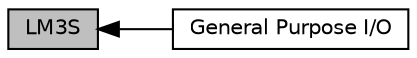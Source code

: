 digraph "LM3S"
{
  edge [fontname="Helvetica",fontsize="10",labelfontname="Helvetica",labelfontsize="10"];
  node [fontname="Helvetica",fontsize="10",shape=record];
  rankdir=LR;
  Node1 [label="General Purpose I/O",height=0.2,width=0.4,color="black", fillcolor="white", style="filled",URL="$group__gpio__file.html",tooltip="LM3S General Purpose I/O "];
  Node0 [label="LM3S",height=0.2,width=0.4,color="black", fillcolor="grey75", style="filled", fontcolor="black"];
  Node0->Node1 [shape=plaintext, dir="back", style="solid"];
}
